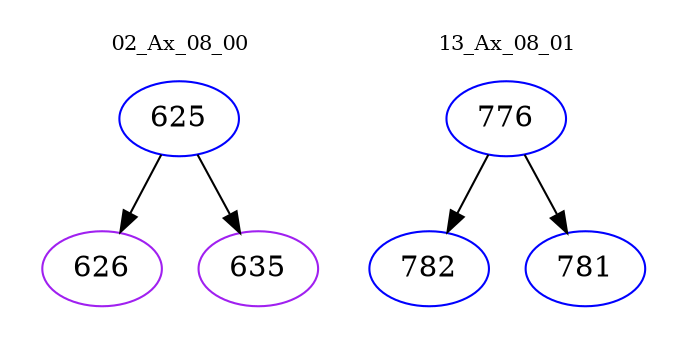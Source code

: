 digraph{
subgraph cluster_0 {
color = white
label = "02_Ax_08_00";
fontsize=10;
T0_625 [label="625", color="blue"]
T0_625 -> T0_626 [color="black"]
T0_626 [label="626", color="purple"]
T0_625 -> T0_635 [color="black"]
T0_635 [label="635", color="purple"]
}
subgraph cluster_1 {
color = white
label = "13_Ax_08_01";
fontsize=10;
T1_776 [label="776", color="blue"]
T1_776 -> T1_782 [color="black"]
T1_782 [label="782", color="blue"]
T1_776 -> T1_781 [color="black"]
T1_781 [label="781", color="blue"]
}
}
